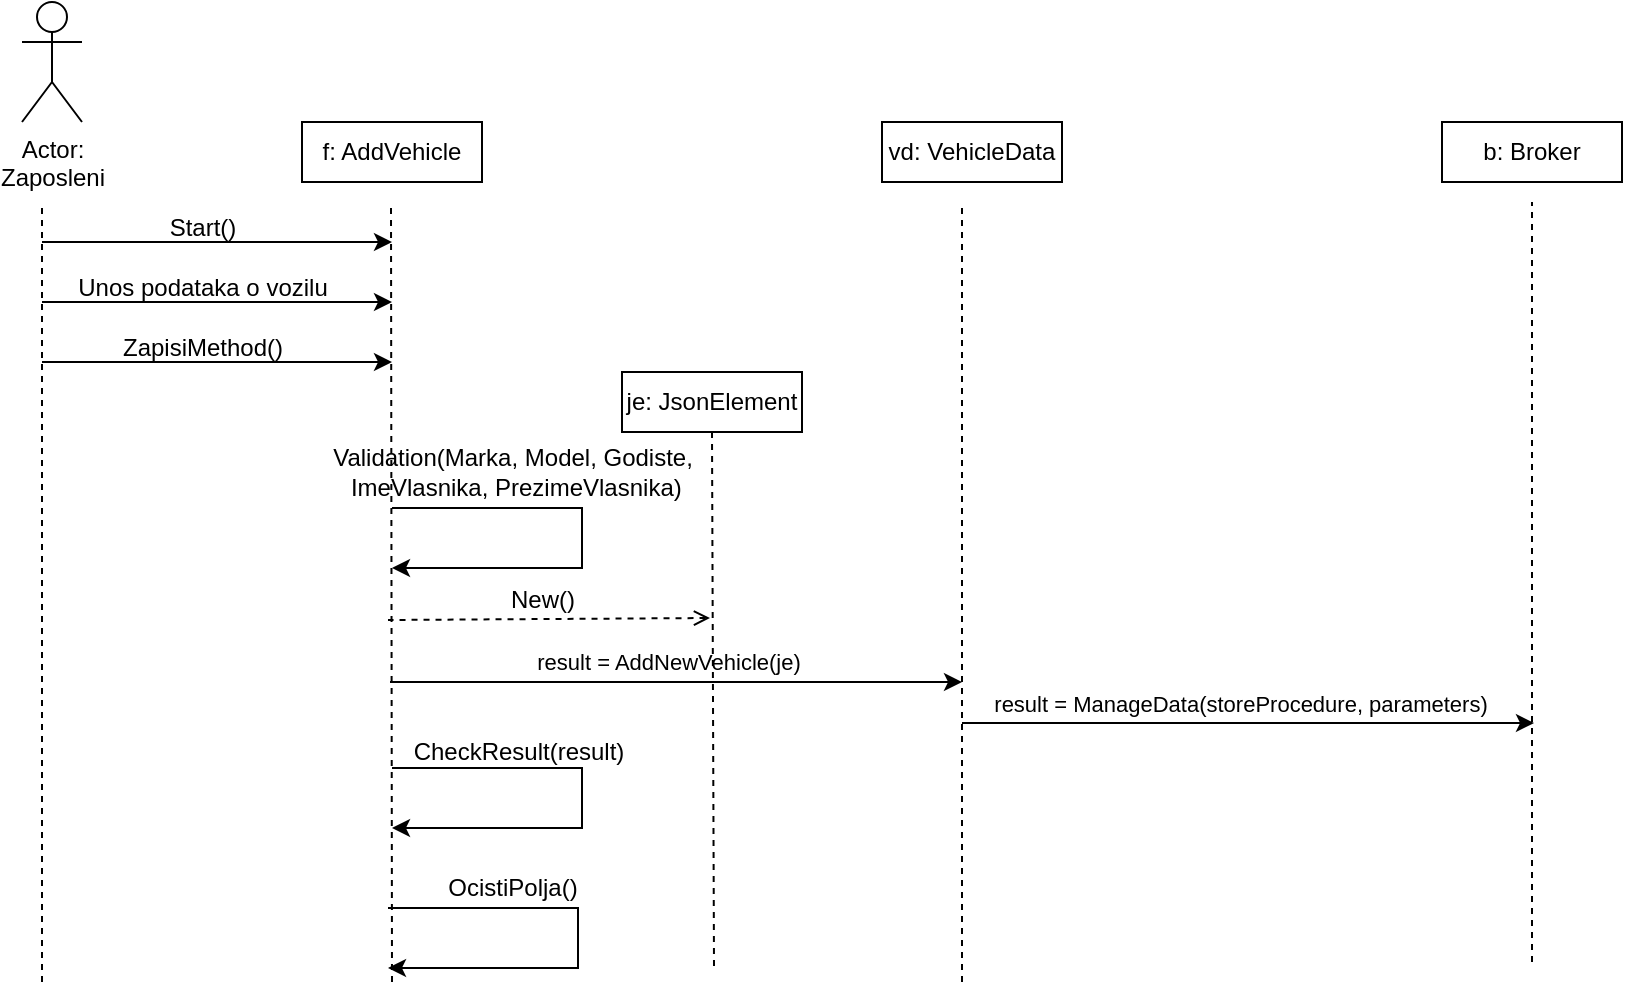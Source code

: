 <mxfile version="24.0.9" type="device">
  <diagram name="Page-1" id="r6kxJgwYjw5WC0xi2XsS">
    <mxGraphModel dx="1900" dy="530" grid="1" gridSize="10" guides="1" tooltips="1" connect="1" arrows="1" fold="1" page="1" pageScale="1" pageWidth="850" pageHeight="1100" math="0" shadow="0">
      <root>
        <mxCell id="0" />
        <mxCell id="1" parent="0" />
        <mxCell id="J_X_ohiL79Fkj5nVHaug-1" value="Actor:&lt;br&gt;Zaposleni" style="shape=umlActor;verticalLabelPosition=bottom;verticalAlign=top;html=1;outlineConnect=0;" vertex="1" parent="1">
          <mxGeometry x="10" y="10" width="30" height="60" as="geometry" />
        </mxCell>
        <mxCell id="J_X_ohiL79Fkj5nVHaug-3" value="f: AddVehicle" style="rounded=0;whiteSpace=wrap;html=1;" vertex="1" parent="1">
          <mxGeometry x="150" y="70" width="90" height="30" as="geometry" />
        </mxCell>
        <mxCell id="J_X_ohiL79Fkj5nVHaug-4" value="" style="endArrow=none;dashed=1;html=1;rounded=0;" edge="1" parent="1">
          <mxGeometry width="50" height="50" relative="1" as="geometry">
            <mxPoint x="20" y="500" as="sourcePoint" />
            <mxPoint x="20" y="110" as="targetPoint" />
          </mxGeometry>
        </mxCell>
        <mxCell id="J_X_ohiL79Fkj5nVHaug-5" value="" style="endArrow=none;dashed=1;html=1;rounded=0;" edge="1" parent="1">
          <mxGeometry width="50" height="50" relative="1" as="geometry">
            <mxPoint x="195" y="500" as="sourcePoint" />
            <mxPoint x="194.5" y="110" as="targetPoint" />
          </mxGeometry>
        </mxCell>
        <mxCell id="J_X_ohiL79Fkj5nVHaug-6" value="" style="endArrow=classic;html=1;rounded=0;" edge="1" parent="1">
          <mxGeometry width="50" height="50" relative="1" as="geometry">
            <mxPoint x="20" y="130" as="sourcePoint" />
            <mxPoint x="195" y="130" as="targetPoint" />
          </mxGeometry>
        </mxCell>
        <mxCell id="J_X_ohiL79Fkj5nVHaug-7" value="Start()" style="text;html=1;align=center;verticalAlign=middle;resizable=0;points=[];autosize=1;strokeColor=none;fillColor=none;" vertex="1" parent="1">
          <mxGeometry x="70" y="108" width="60" height="30" as="geometry" />
        </mxCell>
        <mxCell id="J_X_ohiL79Fkj5nVHaug-8" value="" style="endArrow=classic;html=1;rounded=0;" edge="1" parent="1">
          <mxGeometry width="50" height="50" relative="1" as="geometry">
            <mxPoint x="20" y="160" as="sourcePoint" />
            <mxPoint x="195" y="160" as="targetPoint" />
          </mxGeometry>
        </mxCell>
        <mxCell id="J_X_ohiL79Fkj5nVHaug-9" value="Unos podataka o vozilu" style="text;html=1;align=center;verticalAlign=middle;resizable=0;points=[];autosize=1;strokeColor=none;fillColor=none;" vertex="1" parent="1">
          <mxGeometry x="25" y="138" width="150" height="30" as="geometry" />
        </mxCell>
        <mxCell id="J_X_ohiL79Fkj5nVHaug-10" value="" style="endArrow=classic;html=1;rounded=0;" edge="1" parent="1">
          <mxGeometry width="50" height="50" relative="1" as="geometry">
            <mxPoint x="20" y="190" as="sourcePoint" />
            <mxPoint x="195" y="190" as="targetPoint" />
          </mxGeometry>
        </mxCell>
        <mxCell id="J_X_ohiL79Fkj5nVHaug-13" value="ZapisiMethod()" style="text;html=1;align=center;verticalAlign=middle;resizable=0;points=[];autosize=1;strokeColor=none;fillColor=none;" vertex="1" parent="1">
          <mxGeometry x="50" y="168" width="100" height="30" as="geometry" />
        </mxCell>
        <mxCell id="J_X_ohiL79Fkj5nVHaug-14" value="je: JsonElement" style="rounded=0;whiteSpace=wrap;html=1;" vertex="1" parent="1">
          <mxGeometry x="310" y="195" width="90" height="30" as="geometry" />
        </mxCell>
        <mxCell id="J_X_ohiL79Fkj5nVHaug-15" value="vd: VehicleData" style="rounded=0;whiteSpace=wrap;html=1;" vertex="1" parent="1">
          <mxGeometry x="440" y="70" width="90" height="30" as="geometry" />
        </mxCell>
        <mxCell id="J_X_ohiL79Fkj5nVHaug-17" value="" style="endArrow=none;dashed=1;html=1;rounded=0;strokeWidth=1;strokeColor=default;startArrow=open;startFill=0;" edge="1" parent="1">
          <mxGeometry width="50" height="50" relative="1" as="geometry">
            <mxPoint x="354" y="318" as="sourcePoint" />
            <mxPoint x="193" y="319" as="targetPoint" />
          </mxGeometry>
        </mxCell>
        <mxCell id="J_X_ohiL79Fkj5nVHaug-18" value="" style="endArrow=none;html=1;rounded=0;strokeWidth=1;strokeColor=default;startArrow=classic;startFill=1;" edge="1" parent="1">
          <mxGeometry width="50" height="50" relative="1" as="geometry">
            <mxPoint x="480" y="350" as="sourcePoint" />
            <mxPoint x="194" y="350" as="targetPoint" />
          </mxGeometry>
        </mxCell>
        <mxCell id="J_X_ohiL79Fkj5nVHaug-22" value="result = AddNewVehicle(je)" style="edgeLabel;html=1;align=center;verticalAlign=middle;resizable=0;points=[];" vertex="1" connectable="0" parent="J_X_ohiL79Fkj5nVHaug-18">
          <mxGeometry x="0.319" y="-2" relative="1" as="geometry">
            <mxPoint x="41" y="-8" as="offset" />
          </mxGeometry>
        </mxCell>
        <mxCell id="J_X_ohiL79Fkj5nVHaug-19" value="" style="endArrow=none;dashed=1;html=1;rounded=0;entryX=0.5;entryY=1;entryDx=0;entryDy=0;" edge="1" parent="1" target="J_X_ohiL79Fkj5nVHaug-14">
          <mxGeometry width="50" height="50" relative="1" as="geometry">
            <mxPoint x="356" y="492" as="sourcePoint" />
            <mxPoint x="204.5" y="120" as="targetPoint" />
          </mxGeometry>
        </mxCell>
        <mxCell id="J_X_ohiL79Fkj5nVHaug-20" value="" style="endArrow=none;dashed=1;html=1;rounded=0;" edge="1" parent="1">
          <mxGeometry width="50" height="50" relative="1" as="geometry">
            <mxPoint x="480" y="500" as="sourcePoint" />
            <mxPoint x="480" y="110" as="targetPoint" />
          </mxGeometry>
        </mxCell>
        <mxCell id="J_X_ohiL79Fkj5nVHaug-21" value="New()" style="text;html=1;align=center;verticalAlign=middle;resizable=0;points=[];autosize=1;strokeColor=none;fillColor=none;" vertex="1" parent="1">
          <mxGeometry x="240" y="294" width="60" height="30" as="geometry" />
        </mxCell>
        <mxCell id="J_X_ohiL79Fkj5nVHaug-24" value="b: Broker" style="rounded=0;whiteSpace=wrap;html=1;" vertex="1" parent="1">
          <mxGeometry x="720" y="70" width="90" height="30" as="geometry" />
        </mxCell>
        <mxCell id="J_X_ohiL79Fkj5nVHaug-25" value="" style="endArrow=none;dashed=1;html=1;rounded=0;" edge="1" parent="1">
          <mxGeometry width="50" height="50" relative="1" as="geometry">
            <mxPoint x="765" y="490" as="sourcePoint" />
            <mxPoint x="765" y="110" as="targetPoint" />
          </mxGeometry>
        </mxCell>
        <mxCell id="J_X_ohiL79Fkj5nVHaug-26" value="" style="endArrow=none;html=1;rounded=0;strokeWidth=1;strokeColor=default;startArrow=classic;startFill=1;" edge="1" parent="1">
          <mxGeometry width="50" height="50" relative="1" as="geometry">
            <mxPoint x="766" y="370.5" as="sourcePoint" />
            <mxPoint x="480" y="370.5" as="targetPoint" />
          </mxGeometry>
        </mxCell>
        <mxCell id="J_X_ohiL79Fkj5nVHaug-27" value="result = ManageData(storeProcedure, parameters)" style="edgeLabel;html=1;align=center;verticalAlign=middle;resizable=0;points=[];" vertex="1" connectable="0" parent="J_X_ohiL79Fkj5nVHaug-26">
          <mxGeometry x="0.319" y="-2" relative="1" as="geometry">
            <mxPoint x="41" y="-8" as="offset" />
          </mxGeometry>
        </mxCell>
        <mxCell id="J_X_ohiL79Fkj5nVHaug-32" value="" style="endArrow=classic;html=1;rounded=0;" edge="1" parent="1">
          <mxGeometry width="50" height="50" relative="1" as="geometry">
            <mxPoint x="195" y="393" as="sourcePoint" />
            <mxPoint x="195" y="423" as="targetPoint" />
            <Array as="points">
              <mxPoint x="290" y="393" />
              <mxPoint x="290" y="423" />
            </Array>
          </mxGeometry>
        </mxCell>
        <mxCell id="J_X_ohiL79Fkj5nVHaug-33" value="CheckResult(result)" style="text;html=1;align=center;verticalAlign=middle;resizable=0;points=[];autosize=1;strokeColor=none;fillColor=none;" vertex="1" parent="1">
          <mxGeometry x="193" y="370" width="130" height="30" as="geometry" />
        </mxCell>
        <mxCell id="J_X_ohiL79Fkj5nVHaug-34" value="" style="endArrow=classic;html=1;rounded=0;" edge="1" parent="1">
          <mxGeometry width="50" height="50" relative="1" as="geometry">
            <mxPoint x="193" y="463" as="sourcePoint" />
            <mxPoint x="193" y="493" as="targetPoint" />
            <Array as="points">
              <mxPoint x="288" y="463" />
              <mxPoint x="288" y="493" />
            </Array>
          </mxGeometry>
        </mxCell>
        <mxCell id="J_X_ohiL79Fkj5nVHaug-35" value="OcistiPolja()" style="text;html=1;align=center;verticalAlign=middle;resizable=0;points=[];autosize=1;strokeColor=none;fillColor=none;" vertex="1" parent="1">
          <mxGeometry x="210" y="438" width="90" height="30" as="geometry" />
        </mxCell>
        <mxCell id="J_X_ohiL79Fkj5nVHaug-38" value="" style="endArrow=classic;html=1;rounded=0;" edge="1" parent="1">
          <mxGeometry width="50" height="50" relative="1" as="geometry">
            <mxPoint x="195" y="263" as="sourcePoint" />
            <mxPoint x="195" y="293" as="targetPoint" />
            <Array as="points">
              <mxPoint x="290" y="263" />
              <mxPoint x="290" y="293" />
            </Array>
          </mxGeometry>
        </mxCell>
        <mxCell id="J_X_ohiL79Fkj5nVHaug-39" value="Validation(Marka, Model, Godiste,&lt;div&gt;&amp;nbsp;ImeVlasnika, PrezimeVlasnika)&lt;/div&gt;" style="text;html=1;align=center;verticalAlign=middle;resizable=0;points=[];autosize=1;strokeColor=none;fillColor=none;" vertex="1" parent="1">
          <mxGeometry x="155" y="225" width="200" height="40" as="geometry" />
        </mxCell>
      </root>
    </mxGraphModel>
  </diagram>
</mxfile>
